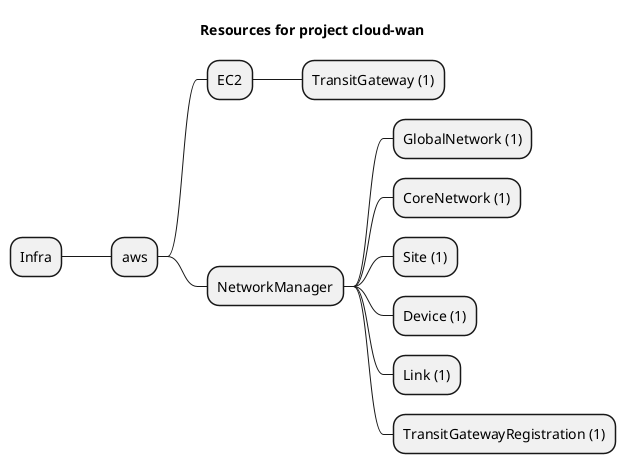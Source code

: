 @startmindmap
title Resources for project cloud-wan
skinparam monochrome true
+ Infra
++ aws
+++ EC2
++++ TransitGateway (1)
+++ NetworkManager
++++ GlobalNetwork (1)
++++ CoreNetwork (1)
++++ Site (1)
++++ Device (1)
++++ Link (1)
++++ TransitGatewayRegistration (1)
@endmindmap